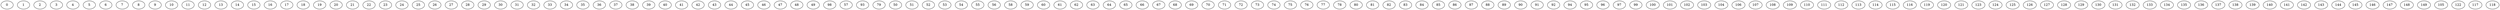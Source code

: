 graph G { 0 1; 0 2; 0 3; 0 4; 0 5; 0 6; 0 7; 0 8; 0 9; 0 10; 0 11; 0 12; 0 13; 0 14; 0 15; 0 16; 0 17; 0 18; 0 19; 0 20; 0 21; 0 22; 0 23; 0 24; 0 25; 0 26; 0 27; 0 28; 0 29; 0 30; 0 31; 0 32; 0 33; 0 34; 0 35; 0 36; 0 37; 0 38; 0 39; 0 40; 0 41; 0 42; 0 43; 0 44; 0 45; 0 46; 0 47; 0 48; 0 49; 1 2; 1 3; 1 4; 1 5; 1 6; 1 7; 1 8; 1 9; 1 10; 1 11; 1 12; 1 13; 1 14; 1 15; 1 16; 1 17; 1 18; 1 19; 1 20; 1 21; 1 22; 1 23; 1 24; 1 25; 1 26; 1 27; 1 28; 1 29; 1 30; 1 31; 1 32; 1 33; 1 34; 1 35; 1 36; 1 37; 1 38; 1 39; 1 40; 1 41; 1 42; 1 43; 1 44; 1 45; 1 46; 1 47; 1 48; 1 49; 1 98; 2 3; 2 4; 2 5; 2 6; 2 7; 2 8; 2 9; 2 10; 2 11; 2 12; 2 13; 2 14; 2 15; 2 16; 2 17; 2 18; 2 19; 2 20; 2 21; 2 22; 2 23; 2 24; 2 25; 2 26; 2 27; 2 28; 2 29; 2 30; 2 31; 2 32; 2 33; 2 34; 2 35; 2 36; 2 37; 2 38; 2 39; 2 40; 2 41; 2 42; 2 43; 2 44; 2 45; 2 46; 2 47; 2 48; 2 49; 3 4; 3 5; 3 6; 3 7; 3 8; 3 9; 3 10; 3 11; 3 12; 3 13; 3 14; 3 15; 3 16; 3 17; 3 18; 3 19; 3 20; 3 21; 3 22; 3 23; 3 24; 3 25; 3 26; 3 27; 3 28; 3 29; 3 30; 3 31; 3 32; 3 33; 3 34; 3 35; 3 36; 3 37; 3 38; 3 39; 3 40; 3 41; 3 42; 3 43; 3 44; 3 45; 3 46; 3 47; 3 48; 3 49; 3 98; 4 5; 4 6; 4 7; 4 8; 4 9; 4 10; 4 11; 4 12; 4 13; 4 14; 4 15; 4 16; 4 17; 4 18; 4 19; 4 20; 4 21; 4 22; 4 23; 4 24; 4 25; 4 26; 4 27; 4 28; 4 29; 4 30; 4 31; 4 32; 4 33; 4 34; 4 35; 4 36; 4 37; 4 38; 4 39; 4 40; 4 41; 4 42; 4 43; 4 44; 4 45; 4 46; 4 47; 4 48; 4 49; 5 6; 5 7; 5 8; 5 9; 5 10; 5 11; 5 12; 5 13; 5 14; 5 15; 5 16; 5 17; 5 18; 5 19; 5 20; 5 21; 5 22; 5 23; 5 24; 5 25; 5 26; 5 27; 5 28; 5 29; 5 30; 5 31; 5 32; 5 33; 5 34; 5 35; 5 36; 5 37; 5 38; 5 39; 5 40; 5 41; 5 42; 5 43; 5 44; 5 45; 5 46; 5 47; 5 48; 5 49; 6 7; 6 8; 6 9; 6 10; 6 11; 6 12; 6 13; 6 14; 6 15; 6 16; 6 17; 6 18; 6 19; 6 20; 6 21; 6 22; 6 23; 6 24; 6 25; 6 26; 6 27; 6 28; 6 29; 6 30; 6 31; 6 32; 6 33; 6 34; 6 35; 6 36; 6 37; 6 38; 6 39; 6 40; 6 41; 6 42; 6 43; 6 44; 6 45; 6 46; 6 47; 6 48; 6 49; 7 8; 7 9; 7 10; 7 11; 7 12; 7 13; 7 14; 7 15; 7 16; 7 17; 7 18; 7 19; 7 20; 7 21; 7 22; 7 23; 7 24; 7 25; 7 26; 7 27; 7 28; 7 29; 7 30; 7 31; 7 32; 7 33; 7 34; 7 35; 7 36; 7 37; 7 38; 7 39; 7 40; 7 41; 7 42; 7 43; 7 44; 7 45; 7 46; 7 47; 7 48; 7 49; 7 98; 8 9; 8 10; 8 11; 8 12; 8 13; 8 14; 8 15; 8 16; 8 17; 8 18; 8 19; 8 20; 8 21; 8 22; 8 23; 8 24; 8 25; 8 26; 8 27; 8 28; 8 29; 8 30; 8 31; 8 32; 8 33; 8 34; 8 35; 8 36; 8 37; 8 38; 8 39; 8 40; 8 41; 8 42; 8 43; 8 44; 8 45; 8 46; 8 47; 8 48; 8 49; 8 98; 9 10; 9 11; 9 12; 9 13; 9 14; 9 15; 9 16; 9 17; 9 18; 9 19; 9 20; 9 21; 9 22; 9 23; 9 24; 9 25; 9 26; 9 27; 9 28; 9 29; 9 30; 9 31; 9 32; 9 33; 9 34; 9 35; 9 36; 9 37; 9 38; 9 39; 9 40; 9 41; 9 42; 9 43; 9 44; 9 45; 9 46; 9 47; 9 48; 9 49; 9 98; 10 11; 10 12; 10 13; 10 14; 10 15; 10 16; 10 17; 10 18; 10 19; 10 20; 10 21; 10 22; 10 23; 10 24; 10 25; 10 26; 10 27; 10 28; 10 29; 10 30; 10 31; 10 32; 10 33; 10 34; 10 35; 10 36; 10 37; 10 38; 10 39; 10 40; 10 41; 10 42; 10 43; 10 44; 10 45; 10 46; 10 47; 10 48; 10 49; 11 12; 11 13; 11 14; 11 15; 11 16; 11 17; 11 18; 11 19; 11 20; 11 21; 11 22; 11 23; 11 24; 11 25; 11 26; 11 27; 11 28; 11 29; 11 30; 11 31; 11 32; 11 33; 11 34; 11 35; 11 36; 11 37; 11 38; 11 39; 11 40; 11 41; 11 42; 11 43; 11 44; 11 45; 11 46; 11 47; 11 48; 11 49; 11 98; 12 13; 12 14; 12 15; 12 16; 12 17; 12 18; 12 19; 12 20; 12 21; 12 22; 12 23; 12 24; 12 25; 12 26; 12 27; 12 28; 12 29; 12 30; 12 31; 12 32; 12 33; 12 34; 12 35; 12 36; 12 37; 12 38; 12 39; 12 40; 12 41; 12 42; 12 43; 12 44; 12 45; 12 46; 12 47; 12 48; 12 49; 12 98; 13 14; 13 15; 13 16; 13 17; 13 18; 13 19; 13 20; 13 21; 13 22; 13 23; 13 24; 13 25; 13 26; 13 27; 13 28; 13 29; 13 30; 13 31; 13 32; 13 33; 13 34; 13 35; 13 36; 13 37; 13 38; 13 39; 13 40; 13 41; 13 42; 13 43; 13 44; 13 45; 13 46; 13 47; 13 48; 13 49; 14 15; 14 16; 14 17; 14 18; 14 19; 14 20; 14 21; 14 22; 14 23; 14 24; 14 25; 14 26; 14 27; 14 28; 14 29; 14 30; 14 31; 14 32; 14 33; 14 34; 14 35; 14 36; 14 37; 14 38; 14 39; 14 40; 14 41; 14 42; 14 43; 14 44; 14 45; 14 46; 14 47; 14 48; 14 49; 15 16; 15 17; 15 18; 15 19; 15 20; 15 21; 15 22; 15 23; 15 24; 15 25; 15 26; 15 27; 15 28; 15 29; 15 30; 15 31; 15 32; 15 33; 15 34; 15 35; 15 36; 15 37; 15 38; 15 39; 15 40; 15 42; 15 43; 15 44; 15 45; 15 46; 15 47; 15 48; 15 49; 16 17; 16 18; 16 19; 16 20; 16 21; 16 22; 16 23; 16 24; 16 25; 16 26; 16 27; 16 28; 16 29; 16 30; 16 31; 16 32; 16 33; 16 34; 16 35; 16 36; 16 37; 16 38; 16 39; 16 40; 16 41; 16 42; 16 43; 16 44; 16 45; 16 46; 16 47; 16 48; 16 49; 17 18; 17 19; 17 20; 17 21; 17 22; 17 23; 17 24; 17 25; 17 26; 17 27; 17 28; 17 29; 17 30; 17 31; 17 32; 17 33; 17 34; 17 35; 17 36; 17 37; 17 38; 17 39; 17 40; 17 41; 17 42; 17 43; 17 44; 17 45; 17 46; 17 47; 17 48; 17 49; 18 19; 18 20; 18 21; 18 22; 18 23; 18 24; 18 25; 18 26; 18 27; 18 28; 18 29; 18 30; 18 31; 18 32; 18 33; 18 34; 18 35; 18 36; 18 37; 18 38; 18 39; 18 40; 18 41; 18 42; 18 43; 18 44; 18 45; 18 46; 18 47; 18 48; 18 49; 19 20; 19 21; 19 22; 19 23; 19 24; 19 25; 19 26; 19 27; 19 28; 19 29; 19 30; 19 31; 19 32; 19 33; 19 34; 19 35; 19 36; 19 37; 19 38; 19 39; 19 40; 19 41; 19 42; 19 43; 19 44; 19 45; 19 46; 19 47; 19 48; 19 49; 20 21; 20 22; 20 23; 20 24; 20 25; 20 26; 20 27; 20 28; 20 29; 20 30; 20 31; 20 32; 20 33; 20 34; 20 35; 20 36; 20 37; 20 38; 20 39; 20 40; 20 41; 20 42; 20 43; 20 44; 20 45; 20 46; 20 47; 20 48; 20 49; 20 98; 21 22; 21 23; 21 24; 21 25; 21 26; 21 27; 21 28; 21 29; 21 30; 21 31; 21 32; 21 33; 21 34; 21 35; 21 36; 21 37; 21 38; 21 39; 21 40; 21 41; 21 42; 21 43; 21 44; 21 45; 21 46; 21 47; 21 48; 21 49; 22 23; 22 24; 22 25; 22 26; 22 27; 22 28; 22 29; 22 30; 22 31; 22 32; 22 33; 22 34; 22 35; 22 36; 22 37; 22 38; 22 39; 22 40; 22 41; 22 42; 22 43; 22 44; 22 45; 22 46; 22 47; 22 48; 22 49; 23 24; 23 25; 23 26; 23 27; 23 28; 23 29; 23 30; 23 31; 23 32; 23 33; 23 34; 23 35; 23 36; 23 37; 23 38; 23 39; 23 40; 23 41; 23 42; 23 43; 23 44; 23 45; 23 46; 23 47; 23 48; 23 49; 23 57; 23 93; 23 98; 24 25; 24 26; 24 27; 24 28; 24 29; 24 30; 24 31; 24 32; 24 33; 24 34; 24 35; 24 36; 24 37; 24 38; 24 39; 24 40; 24 41; 24 42; 24 43; 24 44; 24 45; 24 46; 24 47; 24 48; 24 49; 24 57; 24 79; 24 93; 24 98; 25 26; 25 27; 25 28; 25 29; 25 30; 25 31; 25 32; 25 33; 25 34; 25 35; 25 36; 25 37; 25 38; 25 39; 25 40; 25 41; 25 42; 25 43; 25 44; 25 45; 25 46; 25 47; 25 48; 25 49; 25 57; 25 98; 26 27; 26 28; 26 29; 26 30; 26 31; 26 32; 26 33; 26 34; 26 35; 26 36; 26 37; 26 38; 26 39; 26 40; 26 41; 26 42; 26 43; 26 44; 26 45; 26 46; 26 47; 26 48; 26 49; 26 98; 27 28; 27 29; 27 30; 27 31; 27 32; 27 33; 27 34; 27 35; 27 36; 27 37; 27 38; 27 39; 27 40; 27 41; 27 42; 27 43; 27 44; 27 45; 27 46; 27 47; 27 48; 27 49; 28 29; 28 30; 28 31; 28 32; 28 33; 28 34; 28 35; 28 36; 28 37; 28 38; 28 39; 28 40; 28 41; 28 42; 28 43; 28 44; 28 45; 28 46; 28 47; 28 48; 28 49; 29 30; 29 31; 29 32; 29 33; 29 34; 29 35; 29 36; 29 37; 29 38; 29 39; 29 40; 29 41; 29 42; 29 43; 29 44; 29 45; 29 46; 29 47; 29 48; 29 49; 29 98; 30 31; 30 32; 30 33; 30 34; 30 35; 30 36; 30 37; 30 38; 30 39; 30 40; 30 41; 30 42; 30 43; 30 44; 30 45; 30 46; 30 47; 30 48; 30 49; 30 98; 31 32; 31 33; 31 34; 31 35; 31 36; 31 37; 31 38; 31 39; 31 40; 31 41; 31 42; 31 43; 31 44; 31 45; 31 46; 31 47; 31 48; 31 49; 31 98; 32 33; 32 34; 32 35; 32 36; 32 37; 32 38; 32 39; 32 40; 32 41; 32 42; 32 43; 32 44; 32 45; 32 46; 32 47; 32 48; 32 49; 33 34; 33 35; 33 36; 33 37; 33 38; 33 39; 33 40; 33 41; 33 42; 33 43; 33 44; 33 45; 33 46; 33 47; 33 48; 33 49; 34 35; 34 36; 34 37; 34 38; 34 39; 34 40; 34 41; 34 42; 34 43; 34 44; 34 45; 34 46; 34 47; 34 48; 34 49; 34 98; 35 36; 35 37; 35 38; 35 39; 35 40; 35 41; 35 42; 35 43; 35 44; 35 45; 35 46; 35 47; 35 48; 35 49; 36 37; 36 38; 36 39; 36 40; 36 41; 36 42; 36 43; 36 44; 36 45; 36 46; 36 47; 36 48; 36 49; 37 38; 37 39; 37 40; 37 41; 37 42; 37 43; 37 44; 37 45; 37 46; 37 47; 37 48; 37 49; 38 39; 38 40; 38 41; 38 42; 38 43; 38 44; 38 45; 38 46; 38 47; 38 48; 38 49; 39 40; 39 41; 39 42; 39 43; 39 44; 39 45; 39 46; 39 47; 39 48; 39 49; 39 98; 40 41; 40 42; 40 43; 40 44; 40 45; 40 46; 40 47; 40 48; 40 49; 41 42; 41 43; 41 44; 41 45; 41 46; 41 47; 41 48; 41 49; 41 98; 42 43; 42 44; 42 45; 42 46; 42 47; 42 48; 42 49; 43 44; 43 45; 43 46; 43 47; 43 48; 43 49; 43 98; 44 45; 44 46; 44 47; 44 48; 44 49; 44 98; 45 46; 45 47; 45 48; 45 49; 45 98; 46 47; 46 48; 46 49; 47 48; 47 49; 47 98; 48 49; 50 51; 50 52; 50 53; 50 54; 50 55; 50 56; 50 57; 50 58; 50 59; 50 60; 50 61; 50 62; 50 63; 50 64; 50 65; 50 66; 50 67; 50 68; 50 69; 50 70; 50 71; 50 72; 50 73; 50 74; 50 75; 50 76; 50 77; 50 78; 50 79; 50 80; 50 81; 50 82; 50 83; 50 84; 50 85; 50 86; 50 87; 50 88; 50 89; 50 90; 50 91; 50 92; 50 93; 50 94; 50 95; 50 96; 50 97; 50 98; 50 99; 50 100; 50 101; 50 102; 50 103; 50 104; 50 106; 50 107; 50 108; 50 109; 50 110; 50 111; 50 112; 50 113; 50 114; 50 115; 50 116; 50 119; 50 120; 50 121; 50 123; 50 124; 50 125; 50 126; 50 127; 50 128; 50 129; 50 130; 50 131; 50 132; 50 133; 50 134; 50 135; 50 136; 50 137; 50 138; 50 139; 50 140; 50 141; 50 142; 50 143; 50 144; 50 145; 50 146; 50 147; 50 148; 50 149; 51 52; 51 53; 51 54; 51 55; 51 56; 51 57; 51 58; 51 59; 51 60; 51 61; 51 62; 51 63; 51 64; 51 65; 51 66; 51 67; 51 68; 51 69; 51 70; 51 71; 51 72; 51 73; 51 74; 51 75; 51 76; 51 77; 51 78; 51 79; 51 80; 51 81; 51 82; 51 83; 51 84; 51 85; 51 86; 51 87; 51 88; 51 89; 51 90; 51 91; 51 92; 51 93; 51 94; 51 95; 51 96; 51 97; 51 98; 51 99; 51 100; 51 101; 51 102; 51 103; 51 104; 51 106; 51 107; 51 108; 51 109; 51 110; 51 111; 51 112; 51 113; 51 114; 51 115; 51 116; 51 119; 51 120; 51 121; 51 123; 51 124; 51 125; 51 126; 51 127; 51 128; 51 129; 51 130; 51 132; 51 133; 51 134; 51 135; 51 136; 51 137; 51 138; 51 139; 51 140; 51 141; 51 142; 51 143; 51 144; 51 145; 51 146; 51 147; 51 148; 51 149; 52 53; 52 54; 52 55; 52 56; 52 57; 52 58; 52 59; 52 60; 52 61; 52 62; 52 63; 52 64; 52 65; 52 66; 52 67; 52 68; 52 69; 52 70; 52 71; 52 72; 52 73; 52 74; 52 75; 52 76; 52 77; 52 78; 52 79; 52 80; 52 81; 52 82; 52 83; 52 84; 52 85; 52 86; 52 87; 52 88; 52 89; 52 90; 52 91; 52 92; 52 93; 52 94; 52 95; 52 96; 52 97; 52 99; 52 100; 52 101; 52 102; 52 103; 52 104; 52 105; 52 106; 52 107; 52 108; 52 109; 52 110; 52 111; 52 112; 52 113; 52 114; 52 115; 52 116; 52 119; 52 120; 52 121; 52 122; 52 123; 52 124; 52 125; 52 126; 52 127; 52 128; 52 129; 52 130; 52 131; 52 132; 52 133; 52 134; 52 135; 52 136; 52 137; 52 138; 52 139; 52 140; 52 141; 52 142; 52 143; 52 144; 52 145; 52 146; 52 147; 52 148; 52 149; 53 54; 53 55; 53 56; 53 57; 53 58; 53 59; 53 60; 53 61; 53 62; 53 63; 53 64; 53 65; 53 66; 53 67; 53 68; 53 69; 53 70; 53 71; 53 72; 53 73; 53 74; 53 75; 53 76; 53 77; 53 78; 53 79; 53 80; 53 81; 53 82; 53 83; 53 84; 53 85; 53 86; 53 87; 53 88; 53 89; 53 90; 53 91; 53 92; 53 93; 53 94; 53 95; 53 96; 53 97; 53 98; 53 99; 53 101; 53 103; 53 106; 53 108; 53 110; 53 111; 53 112; 53 113; 53 114; 53 115; 53 116; 53 119; 53 121; 53 123; 53 126; 53 127; 53 128; 53 129; 53 132; 53 133; 53 134; 53 137; 53 138; 53 139; 53 141; 53 142; 53 145; 53 146; 53 147; 53 149; 54 55; 54 56; 54 57; 54 58; 54 59; 54 60; 54 61; 54 62; 54 63; 54 64; 54 65; 54 66; 54 67; 54 68; 54 69; 54 70; 54 71; 54 72; 54 73; 54 74; 54 75; 54 76; 54 77; 54 78; 54 79; 54 80; 54 81; 54 82; 54 83; 54 84; 54 85; 54 86; 54 87; 54 88; 54 89; 54 90; 54 91; 54 92; 54 93; 54 94; 54 95; 54 96; 54 97; 54 98; 54 99; 54 100; 54 101; 54 102; 54 103; 54 104; 54 106; 54 107; 54 108; 54 109; 54 110; 54 111; 54 112; 54 113; 54 114; 54 115; 54 116; 54 119; 54 120; 54 121; 54 123; 54 124; 54 125; 54 126; 54 127; 54 128; 54 129; 54 130; 54 132; 54 133; 54 134; 54 135; 54 136; 54 137; 54 138; 54 139; 54 140; 54 141; 54 142; 54 143; 54 144; 54 145; 54 146; 54 147; 54 148; 54 149; 55 56; 55 57; 55 58; 55 59; 55 60; 55 61; 55 62; 55 63; 55 64; 55 65; 55 66; 55 67; 55 68; 55 69; 55 70; 55 71; 55 72; 55 73; 55 74; 55 75; 55 76; 55 77; 55 78; 55 79; 55 80; 55 81; 55 82; 55 83; 55 84; 55 85; 55 86; 55 87; 55 88; 55 89; 55 90; 55 91; 55 92; 55 93; 55 94; 55 95; 55 96; 55 97; 55 98; 55 99; 55 101; 55 102; 55 103; 55 104; 55 106; 55 107; 55 108; 55 110; 55 111; 55 112; 55 113; 55 114; 55 115; 55 116; 55 119; 55 120; 55 121; 55 123; 55 124; 55 125; 55 126; 55 127; 55 128; 55 129; 55 130; 55 132; 55 133; 55 134; 55 135; 55 136; 55 137; 55 138; 55 139; 55 140; 55 141; 55 142; 55 143; 55 144; 55 145; 55 146; 55 147; 55 148; 55 149; 56 57; 56 58; 56 59; 56 60; 56 61; 56 62; 56 63; 56 64; 56 65; 56 66; 56 67; 56 68; 56 69; 56 70; 56 71; 56 72; 56 73; 56 74; 56 75; 56 76; 56 77; 56 78; 56 79; 56 80; 56 81; 56 82; 56 83; 56 84; 56 85; 56 86; 56 87; 56 88; 56 89; 56 90; 56 91; 56 92; 56 93; 56 94; 56 95; 56 96; 56 97; 56 98; 56 99; 56 100; 56 101; 56 102; 56 103; 56 104; 56 106; 56 107; 56 108; 56 109; 56 110; 56 111; 56 112; 56 113; 56 114; 56 115; 56 116; 56 119; 56 120; 56 121; 56 123; 56 124; 56 125; 56 126; 56 127; 56 128; 56 129; 56 130; 56 131; 56 132; 56 133; 56 134; 56 135; 56 136; 56 137; 56 138; 56 139; 56 140; 56 141; 56 142; 56 143; 56 144; 56 145; 56 146; 56 147; 56 148; 56 149; 57 58; 57 59; 57 60; 57 61; 57 62; 57 63; 57 64; 57 65; 57 66; 57 67; 57 68; 57 69; 57 70; 57 71; 57 72; 57 73; 57 74; 57 75; 57 76; 57 77; 57 78; 57 79; 57 80; 57 81; 57 82; 57 83; 57 84; 57 85; 57 86; 57 87; 57 88; 57 89; 57 90; 57 91; 57 92; 57 93; 57 94; 57 95; 57 96; 57 97; 57 98; 57 99; 57 106; 57 119; 57 121; 57 123; 57 126; 57 127; 57 133; 57 138; 57 146; 58 59; 58 60; 58 61; 58 62; 58 63; 58 64; 58 65; 58 66; 58 67; 58 68; 58 69; 58 70; 58 71; 58 72; 58 73; 58 74; 58 75; 58 76; 58 77; 58 78; 58 79; 58 80; 58 81; 58 82; 58 83; 58 84; 58 85; 58 86; 58 87; 58 88; 58 89; 58 90; 58 91; 58 92; 58 93; 58 94; 58 95; 58 96; 58 97; 58 98; 58 99; 58 100; 58 101; 58 102; 58 103; 58 104; 58 106; 58 107; 58 108; 58 110; 58 111; 58 112; 58 113; 58 114; 58 115; 58 116; 58 119; 58 120; 58 121; 58 123; 58 124; 58 125; 58 126; 58 127; 58 128; 58 129; 58 130; 58 132; 58 133; 58 134; 58 135; 58 136; 58 137; 58 138; 58 139; 58 140; 58 141; 58 142; 58 143; 58 144; 58 145; 58 146; 58 147; 58 148; 58 149; 59 60; 59 61; 59 62; 59 63; 59 64; 59 65; 59 66; 59 67; 59 68; 59 69; 59 70; 59 71; 59 72; 59 73; 59 74; 59 75; 59 76; 59 77; 59 78; 59 79; 59 80; 59 81; 59 82; 59 83; 59 84; 59 85; 59 86; 59 87; 59 88; 59 89; 59 90; 59 91; 59 92; 59 93; 59 94; 59 95; 59 96; 59 97; 59 98; 59 99; 59 101; 59 103; 59 106; 59 108; 59 110; 59 111; 59 112; 59 113; 59 114; 59 115; 59 116; 59 119; 59 121; 59 123; 59 126; 59 127; 59 128; 59 129; 59 132; 59 133; 59 134; 59 137; 59 138; 59 139; 59 141; 59 142; 59 145; 59 146; 59 147; 59 148; 59 149; 60 61; 60 62; 60 63; 60 64; 60 65; 60 66; 60 67; 60 68; 60 69; 60 70; 60 71; 60 72; 60 73; 60 74; 60 75; 60 76; 60 77; 60 78; 60 79; 60 80; 60 81; 60 82; 60 83; 60 84; 60 85; 60 86; 60 87; 60 88; 60 89; 60 90; 60 91; 60 92; 60 93; 60 94; 60 95; 60 96; 60 97; 60 98; 60 99; 60 101; 60 106; 60 113; 60 119; 60 121; 60 123; 60 126; 60 127; 60 133; 60 138; 60 142; 60 146; 61 62; 61 63; 61 64; 61 65; 61 66; 61 67; 61 68; 61 69; 61 70; 61 71; 61 72; 61 73; 61 74; 61 75; 61 76; 61 77; 61 78; 61 79; 61 80; 61 81; 61 82; 61 83; 61 84; 61 85; 61 86; 61 87; 61 88; 61 89; 61 90; 61 91; 61 92; 61 93; 61 94; 61 95; 61 96; 61 97; 61 98; 61 99; 61 101; 61 102; 61 103; 61 104; 61 106; 61 108; 61 110; 61 111; 61 112; 61 113; 61 114; 61 115; 61 116; 61 119; 61 120; 61 121; 61 123; 61 124; 61 125; 61 126; 61 127; 61 128; 61 129; 61 130; 61 132; 61 133; 61 134; 61 136; 61 137; 61 138; 61 139; 61 140; 61 141; 61 142; 61 143; 61 144; 61 145; 61 146; 61 147; 61 148; 61 149; 62 63; 62 64; 62 65; 62 66; 62 67; 62 68; 62 69; 62 70; 62 71; 62 72; 62 73; 62 74; 62 75; 62 76; 62 77; 62 78; 62 79; 62 80; 62 81; 62 82; 62 83; 62 84; 62 85; 62 86; 62 87; 62 88; 62 89; 62 90; 62 91; 62 92; 62 93; 62 94; 62 95; 62 96; 62 97; 62 98; 62 99; 62 101; 62 103; 62 106; 62 110; 62 111; 62 113; 62 114; 62 116; 62 119; 62 121; 62 123; 62 126; 62 127; 62 133; 62 134; 62 137; 62 138; 62 141; 62 142; 62 145; 62 146; 62 147; 62 149; 63 64; 63 65; 63 66; 63 67; 63 68; 63 69; 63 70; 63 71; 63 72; 63 73; 63 74; 63 75; 63 76; 63 77; 63 78; 63 79; 63 80; 63 81; 63 82; 63 83; 63 84; 63 85; 63 86; 63 87; 63 88; 63 89; 63 90; 63 91; 63 92; 63 93; 63 94; 63 95; 63 96; 63 97; 63 98; 63 99; 63 100; 63 101; 63 102; 63 103; 63 104; 63 106; 63 107; 63 108; 63 109; 63 110; 63 111; 63 112; 63 113; 63 114; 63 115; 63 116; 63 119; 63 120; 63 121; 63 123; 63 124; 63 125; 63 126; 63 127; 63 128; 63 129; 63 130; 63 132; 63 133; 63 134; 63 135; 63 136; 63 137; 63 138; 63 139; 63 140; 63 141; 63 142; 63 143; 63 144; 63 145; 63 146; 63 147; 63 148; 63 149; 64 65; 64 66; 64 67; 64 68; 64 69; 64 70; 64 71; 64 72; 64 73; 64 74; 64 75; 64 76; 64 77; 64 78; 64 79; 64 80; 64 81; 64 82; 64 83; 64 84; 64 85; 64 86; 64 87; 64 88; 64 89; 64 90; 64 91; 64 92; 64 93; 64 94; 64 95; 64 96; 64 97; 64 98; 64 99; 64 101; 64 106; 64 110; 64 111; 64 113; 64 114; 64 116; 64 119; 64 121; 64 123; 64 126; 64 127; 64 133; 64 138; 64 141; 64 142; 64 145; 64 146; 64 147; 64 149; 65 66; 65 67; 65 68; 65 69; 65 70; 65 71; 65 72; 65 73; 65 74; 65 75; 65 76; 65 77; 65 78; 65 79; 65 80; 65 81; 65 82; 65 83; 65 84; 65 85; 65 86; 65 87; 65 88; 65 89; 65 90; 65 91; 65 92; 65 93; 65 94; 65 95; 65 96; 65 97; 65 98; 65 99; 65 100; 65 101; 65 102; 65 103; 65 104; 65 106; 65 107; 65 108; 65 110; 65 111; 65 112; 65 113; 65 114; 65 115; 65 116; 65 119; 65 120; 65 121; 65 123; 65 124; 65 125; 65 126; 65 127; 65 128; 65 129; 65 130; 65 132; 65 133; 65 134; 65 135; 65 136; 65 137; 65 138; 65 139; 65 140; 65 141; 65 142; 65 143; 65 144; 65 145; 65 146; 65 147; 65 148; 65 149; 66 67; 66 68; 66 69; 66 70; 66 71; 66 72; 66 73; 66 74; 66 75; 66 76; 66 77; 66 78; 66 79; 66 80; 66 81; 66 82; 66 83; 66 84; 66 85; 66 86; 66 87; 66 88; 66 89; 66 90; 66 91; 66 92; 66 93; 66 94; 66 95; 66 96; 66 97; 66 98; 66 99; 66 100; 66 101; 66 102; 66 103; 66 104; 66 106; 66 107; 66 108; 66 110; 66 111; 66 112; 66 113; 66 114; 66 115; 66 116; 66 119; 66 120; 66 121; 66 123; 66 124; 66 125; 66 126; 66 127; 66 128; 66 129; 66 130; 66 132; 66 133; 66 134; 66 135; 66 136; 66 137; 66 138; 66 139; 66 140; 66 141; 66 142; 66 143; 66 144; 66 145; 66 146; 66 147; 66 148; 66 149; 67 68; 67 69; 67 70; 67 71; 67 72; 67 73; 67 74; 67 75; 67 76; 67 77; 67 78; 67 79; 67 80; 67 81; 67 82; 67 83; 67 84; 67 85; 67 86; 67 87; 67 88; 67 89; 67 90; 67 91; 67 92; 67 93; 67 94; 67 95; 67 96; 67 97; 67 98; 67 99; 67 101; 67 103; 67 106; 67 108; 67 110; 67 111; 67 112; 67 113; 67 114; 67 115; 67 116; 67 119; 67 121; 67 123; 67 126; 67 127; 67 128; 67 129; 67 132; 67 133; 67 134; 67 137; 67 138; 67 139; 67 141; 67 142; 67 145; 67 146; 67 147; 67 148; 67 149; 68 69; 68 70; 68 71; 68 72; 68 73; 68 74; 68 75; 68 76; 68 77; 68 78; 68 79; 68 80; 68 81; 68 82; 68 83; 68 84; 68 85; 68 86; 68 87; 68 88; 68 89; 68 90; 68 91; 68 92; 68 93; 68 94; 68 95; 68 96; 68 97; 68 98; 68 99; 68 101; 68 102; 68 103; 68 104; 68 106; 68 107; 68 108; 68 110; 68 111; 68 112; 68 113; 68 114; 68 115; 68 116; 68 119; 68 120; 68 121; 68 123; 68 124; 68 125; 68 126; 68 127; 68 128; 68 129; 68 130; 68 132; 68 133; 68 134; 68 135; 68 136; 68 137; 68 138; 68 139; 68 140; 68 141; 68 142; 68 143; 68 144; 68 145; 68 146; 68 147; 68 148; 68 149; 69 70; 69 71; 69 72; 69 73; 69 74; 69 75; 69 76; 69 77; 69 78; 69 79; 69 80; 69 81; 69 82; 69 83; 69 84; 69 85; 69 86; 69 87; 69 88; 69 89; 69 90; 69 91; 69 92; 69 93; 69 94; 69 95; 69 96; 69 97; 69 98; 69 99; 69 101; 69 103; 69 106; 69 110; 69 111; 69 112; 69 113; 69 114; 69 115; 69 116; 69 119; 69 121; 69 123; 69 126; 69 127; 69 133; 69 134; 69 137; 69 138; 69 139; 69 141; 69 142; 69 145; 69 146; 69 147; 69 149; 70 71; 70 72; 70 73; 70 74; 70 75; 70 76; 70 77; 70 78; 70 79; 70 80; 70 81; 70 82; 70 83; 70 84; 70 85; 70 86; 70 87; 70 88; 70 89; 70 90; 70 91; 70 92; 70 93; 70 94; 70 95; 70 96; 70 97; 70 99; 70 100; 70 101; 70 102; 70 103; 70 104; 70 105; 70 106; 70 107; 70 108; 70 109; 70 110; 70 111; 70 112; 70 113; 70 114; 70 115; 70 116; 70 119; 70 120; 70 121; 70 122; 70 123; 70 124; 70 125; 70 126; 70 127; 70 128; 70 129; 70 130; 70 131; 70 132; 70 133; 70 134; 70 135; 70 136; 70 137; 70 138; 70 139; 70 140; 70 141; 70 142; 70 143; 70 144; 70 145; 70 146; 70 147; 70 148; 70 149; 71 72; 71 73; 71 74; 71 75; 71 76; 71 77; 71 78; 71 79; 71 80; 71 81; 71 82; 71 83; 71 84; 71 85; 71 86; 71 87; 71 88; 71 89; 71 90; 71 91; 71 92; 71 93; 71 94; 71 95; 71 96; 71 97; 71 98; 71 99; 71 101; 71 103; 71 106; 71 108; 71 110; 71 111; 71 112; 71 113; 71 114; 71 115; 71 116; 71 119; 71 121; 71 123; 71 124; 71 126; 71 127; 71 128; 71 129; 71 132; 71 133; 71 134; 71 137; 71 138; 71 139; 71 140; 71 141; 71 142; 71 145; 71 146; 71 147; 71 148; 71 149; 72 73; 72 74; 72 75; 72 76; 72 77; 72 78; 72 79; 72 80; 72 81; 72 82; 72 83; 72 84; 72 85; 72 86; 72 87; 72 88; 72 89; 72 90; 72 91; 72 92; 72 93; 72 94; 72 95; 72 96; 72 97; 72 98; 72 99; 72 100; 72 101; 72 102; 72 103; 72 104; 72 105; 72 106; 72 107; 72 108; 72 109; 72 110; 72 111; 72 112; 72 113; 72 114; 72 115; 72 116; 72 119; 72 120; 72 121; 72 122; 72 123; 72 124; 72 125; 72 126; 72 127; 72 128; 72 129; 72 130; 72 132; 72 133; 72 134; 72 135; 72 136; 72 137; 72 138; 72 139; 72 140; 72 141; 72 142; 72 143; 72 144; 72 145; 72 146; 72 147; 72 148; 72 149; 73 74; 73 75; 73 76; 73 77; 73 78; 73 79; 73 80; 73 81; 73 82; 73 83; 73 84; 73 85; 73 86; 73 87; 73 88; 73 89; 73 90; 73 91; 73 92; 73 93; 73 94; 73 95; 73 96; 73 97; 73 98; 73 99; 73 100; 73 101; 73 102; 73 103; 73 104; 73 106; 73 107; 73 108; 73 110; 73 111; 73 112; 73 113; 73 114; 73 115; 73 116; 73 119; 73 120; 73 121; 73 123; 73 124; 73 125; 73 126; 73 127; 73 128; 73 129; 73 130; 73 132; 73 133; 73 134; 73 135; 73 136; 73 137; 73 138; 73 139; 73 140; 73 141; 73 142; 73 143; 73 144; 73 145; 73 146; 73 147; 73 148; 73 149; 74 75; 74 76; 74 77; 74 78; 74 79; 74 80; 74 81; 74 82; 74 83; 74 84; 74 85; 74 86; 74 87; 74 88; 74 89; 74 90; 74 91; 74 92; 74 93; 74 94; 74 95; 74 96; 74 97; 74 98; 74 99; 74 101; 74 102; 74 103; 74 104; 74 106; 74 108; 74 110; 74 111; 74 112; 74 113; 74 114; 74 115; 74 116; 74 119; 74 120; 74 121; 74 123; 74 124; 74 125; 74 126; 74 127; 74 128; 74 129; 74 130; 74 132; 74 133; 74 134; 74 136; 74 137; 74 138; 74 139; 74 140; 74 141; 74 142; 74 143; 74 144; 74 145; 74 146; 74 147; 74 148; 74 149; 75 76; 75 77; 75 78; 75 79; 75 80; 75 81; 75 82; 75 83; 75 84; 75 85; 75 86; 75 87; 75 88; 75 89; 75 90; 75 91; 75 92; 75 93; 75 94; 75 95; 75 96; 75 97; 75 98; 75 99; 75 100; 75 101; 75 102; 75 103; 75 104; 75 106; 75 107; 75 108; 75 110; 75 111; 75 112; 75 113; 75 114; 75 115; 75 116; 75 119; 75 120; 75 121; 75 123; 75 124; 75 125; 75 126; 75 127; 75 128; 75 129; 75 130; 75 132; 75 133; 75 134; 75 135; 75 136; 75 137; 75 138; 75 139; 75 140; 75 141; 75 142; 75 143; 75 144; 75 145; 75 146; 75 147; 75 148; 75 149; 76 77; 76 78; 76 79; 76 80; 76 81; 76 82; 76 83; 76 84; 76 85; 76 86; 76 87; 76 88; 76 89; 76 90; 76 91; 76 92; 76 93; 76 94; 76 95; 76 96; 76 97; 76 98; 76 99; 76 100; 76 101; 76 102; 76 103; 76 104; 76 105; 76 106; 76 107; 76 108; 76 109; 76 110; 76 111; 76 112; 76 113; 76 114; 76 115; 76 116; 76 119; 76 120; 76 121; 76 123; 76 124; 76 125; 76 126; 76 127; 76 128; 76 129; 76 130; 76 132; 76 133; 76 134; 76 135; 76 136; 76 137; 76 138; 76 139; 76 140; 76 141; 76 142; 76 143; 76 144; 76 145; 76 146; 76 147; 76 148; 76 149; 77 78; 77 79; 77 80; 77 81; 77 82; 77 83; 77 84; 77 85; 77 86; 77 87; 77 88; 77 89; 77 90; 77 91; 77 92; 77 93; 77 94; 77 95; 77 96; 77 97; 77 99; 77 100; 77 101; 77 102; 77 103; 77 104; 77 105; 77 106; 77 107; 77 108; 77 109; 77 110; 77 111; 77 112; 77 113; 77 114; 77 115; 77 116; 77 117; 77 119; 77 120; 77 121; 77 122; 77 123; 77 124; 77 125; 77 126; 77 127; 77 128; 77 129; 77 130; 77 131; 77 132; 77 133; 77 134; 77 135; 77 136; 77 137; 77 138; 77 139; 77 140; 77 141; 77 142; 77 143; 77 144; 77 145; 77 146; 77 147; 77 148; 77 149; 78 79; 78 80; 78 81; 78 82; 78 83; 78 84; 78 85; 78 86; 78 87; 78 88; 78 89; 78 90; 78 91; 78 92; 78 93; 78 94; 78 95; 78 96; 78 97; 78 98; 78 99; 78 100; 78 101; 78 102; 78 103; 78 104; 78 106; 78 107; 78 108; 78 110; 78 111; 78 112; 78 113; 78 114; 78 115; 78 116; 78 119; 78 120; 78 121; 78 123; 78 124; 78 125; 78 126; 78 127; 78 128; 78 129; 78 130; 78 132; 78 133; 78 134; 78 135; 78 136; 78 137; 78 138; 78 139; 78 140; 78 141; 78 142; 78 143; 78 144; 78 145; 78 146; 78 147; 78 148; 78 149; 79 80; 79 81; 79 82; 79 83; 79 84; 79 85; 79 86; 79 87; 79 88; 79 89; 79 90; 79 91; 79 92; 79 93; 79 94; 79 95; 79 96; 79 97; 79 98; 79 99; 79 101; 79 106; 79 113; 79 119; 79 121; 79 123; 79 126; 79 127; 79 133; 79 138; 79 142; 79 146; 79 149; 80 81; 80 82; 80 83; 80 84; 80 85; 80 86; 80 87; 80 88; 80 89; 80 90; 80 91; 80 92; 80 93; 80 94; 80 95; 80 96; 80 97; 80 98; 80 99; 80 101; 80 106; 80 110; 80 111; 80 113; 80 114; 80 116; 80 119; 80 121; 80 123; 80 126; 80 127; 80 133; 80 134; 80 137; 80 138; 80 141; 80 142; 80 145; 80 146; 80 147; 80 149; 81 82; 81 83; 81 84; 81 85; 81 86; 81 87; 81 88; 81 89; 81 90; 81 91; 81 92; 81 93; 81 94; 81 95; 81 96; 81 97; 81 98; 81 99; 81 101; 81 106; 81 110; 81 111; 81 113; 81 119; 81 121; 81 123; 81 126; 81 127; 81 133; 81 134; 81 138; 81 142; 81 146; 81 147; 81 149; 82 83; 82 84; 82 85; 82 86; 82 87; 82 88; 82 89; 82 90; 82 91; 82 92; 82 93; 82 94; 82 95; 82 96; 82 97; 82 98; 82 99; 82 101; 82 103; 82 106; 82 110; 82 111; 82 112; 82 113; 82 114; 82 115; 82 116; 82 119; 82 121; 82 123; 82 126; 82 127; 82 128; 82 129; 82 133; 82 134; 82 137; 82 138; 82 139; 82 141; 82 142; 82 145; 82 146; 82 147; 82 149; 83 84; 83 85; 83 86; 83 87; 83 88; 83 89; 83 90; 83 91; 83 92; 83 93; 83 94; 83 95; 83 96; 83 97; 83 99; 83 100; 83 101; 83 102; 83 103; 83 104; 83 105; 83 106; 83 107; 83 108; 83 109; 83 110; 83 111; 83 112; 83 113; 83 114; 83 115; 83 116; 83 118; 83 119; 83 120; 83 121; 83 122; 83 123; 83 124; 83 125; 83 126; 83 127; 83 128; 83 129; 83 130; 83 131; 83 132; 83 133; 83 134; 83 135; 83 136; 83 137; 83 138; 83 139; 83 140; 83 141; 83 142; 83 143; 83 144; 83 145; 83 146; 83 147; 83 148; 83 149; 84 85; 84 86; 84 87; 84 88; 84 89; 84 90; 84 91; 84 92; 84 93; 84 94; 84 95; 84 96; 84 97; 84 98; 84 99; 84 100; 84 101; 84 102; 84 103; 84 104; 84 106; 84 107; 84 108; 84 110; 84 111; 84 112; 84 113; 84 114; 84 115; 84 116; 84 119; 84 120; 84 121; 84 123; 84 124; 84 125; 84 126; 84 127; 84 128; 84 129; 84 130; 84 132; 84 133; 84 134; 84 135; 84 136; 84 137; 84 138; 84 139; 84 140; 84 141; 84 142; 84 143; 84 144; 84 145; 84 146; 84 147; 84 148; 84 149; 85 86; 85 87; 85 88; 85 89; 85 90; 85 91; 85 92; 85 93; 85 94; 85 95; 85 96; 85 97; 85 98; 85 99; 85 100; 85 101; 85 102; 85 103; 85 104; 85 106; 85 107; 85 108; 85 109; 85 110; 85 111; 85 112; 85 113; 85 114; 85 115; 85 116; 85 119; 85 120; 85 121; 85 123; 85 124; 85 125; 85 126; 85 127; 85 128; 85 129; 85 130; 85 132; 85 133; 85 134; 85 135; 85 136; 85 137; 85 138; 85 139; 85 140; 85 141; 85 142; 85 143; 85 144; 85 145; 85 146; 85 147; 85 148; 85 149; 86 87; 86 88; 86 89; 86 90; 86 91; 86 92; 86 93; 86 94; 86 95; 86 96; 86 97; 86 98; 86 99; 86 100; 86 101; 86 102; 86 103; 86 104; 86 106; 86 107; 86 108; 86 109; 86 110; 86 111; 86 112; 86 113; 86 114; 86 115; 86 116; 86 119; 86 120; 86 121; 86 123; 86 124; 86 125; 86 126; 86 127; 86 128; 86 129; 86 130; 86 131; 86 132; 86 133; 86 134; 86 135; 86 136; 86 137; 86 138; 86 139; 86 140; 86 141; 86 142; 86 143; 86 144; 86 145; 86 146; 86 147; 86 148; 86 149; 87 88; 87 89; 87 90; 87 91; 87 92; 87 93; 87 94; 87 95; 87 96; 87 97; 87 98; 87 99; 87 101; 87 102; 87 103; 87 104; 87 106; 87 108; 87 110; 87 111; 87 112; 87 113; 87 114; 87 115; 87 116; 87 119; 87 120; 87 121; 87 123; 87 124; 87 125; 87 126; 87 127; 87 128; 87 129; 87 130; 87 132; 87 133; 87 134; 87 136; 87 137; 87 138; 87 139; 87 140; 87 141; 87 142; 87 145; 87 146; 87 147; 87 148; 87 149; 88 89; 88 90; 88 91; 88 92; 88 93; 88 94; 88 95; 88 96; 88 97; 88 98; 88 99; 88 101; 88 102; 88 103; 88 104; 88 106; 88 108; 88 110; 88 111; 88 112; 88 113; 88 114; 88 115; 88 116; 88 119; 88 120; 88 121; 88 123; 88 124; 88 126; 88 127; 88 128; 88 129; 88 132; 88 133; 88 134; 88 136; 88 137; 88 138; 88 139; 88 140; 88 141; 88 142; 88 145; 88 146; 88 147; 88 148; 88 149; 89 90; 89 91; 89 92; 89 93; 89 94; 89 95; 89 96; 89 97; 89 98; 89 99; 89 101; 89 103; 89 106; 89 108; 89 110; 89 111; 89 112; 89 113; 89 114; 89 115; 89 116; 89 119; 89 121; 89 123; 89 126; 89 127; 89 128; 89 129; 89 132; 89 133; 89 134; 89 137; 89 138; 89 139; 89 141; 89 142; 89 145; 89 146; 89 147; 89 148; 89 149; 90 91; 90 92; 90 93; 90 94; 90 95; 90 96; 90 97; 90 98; 90 99; 90 101; 90 102; 90 103; 90 104; 90 106; 90 108; 90 110; 90 111; 90 112; 90 113; 90 114; 90 115; 90 116; 90 119; 90 120; 90 121; 90 123; 90 124; 90 125; 90 126; 90 127; 90 128; 90 129; 90 130; 90 132; 90 133; 90 134; 90 136; 90 137; 90 138; 90 139; 90 140; 90 141; 90 142; 90 143; 90 144; 90 145; 90 146; 90 147; 90 148; 90 149; 91 92; 91 93; 91 94; 91 95; 91 96; 91 97; 91 98; 91 99; 91 100; 91 101; 91 102; 91 103; 91 104; 91 106; 91 107; 91 108; 91 109; 91 110; 91 111; 91 112; 91 113; 91 114; 91 115; 91 116; 91 119; 91 120; 91 121; 91 123; 91 124; 91 125; 91 126; 91 127; 91 128; 91 129; 91 130; 91 132; 91 133; 91 134; 91 135; 91 136; 91 137; 91 138; 91 139; 91 140; 91 141; 91 142; 91 143; 91 144; 91 145; 91 146; 91 147; 91 148; 91 149; 92 93; 92 94; 92 95; 92 96; 92 97; 92 98; 92 99; 92 101; 92 103; 92 106; 92 108; 92 110; 92 111; 92 112; 92 113; 92 114; 92 115; 92 116; 92 119; 92 121; 92 123; 92 126; 92 127; 92 128; 92 129; 92 132; 92 133; 92 134; 92 137; 92 138; 92 139; 92 141; 92 142; 92 145; 92 146; 92 147; 92 148; 92 149; 93 94; 93 95; 93 96; 93 97; 93 98; 93 99; 93 106; 93 119; 93 121; 93 123; 93 126; 93 127; 93 133; 93 138; 93 146; 94 95; 94 96; 94 97; 94 98; 94 99; 94 101; 94 102; 94 103; 94 104; 94 106; 94 108; 94 110; 94 111; 94 112; 94 113; 94 114; 94 115; 94 116; 94 119; 94 120; 94 121; 94 123; 94 124; 94 125; 94 126; 94 127; 94 128; 94 129; 94 132; 94 133; 94 134; 94 136; 94 137; 94 138; 94 139; 94 140; 94 141; 94 142; 94 145; 94 146; 94 147; 94 148; 94 149; 95 96; 95 97; 95 98; 95 99; 95 101; 95 102; 95 103; 95 104; 95 106; 95 108; 95 110; 95 111; 95 112; 95 113; 95 114; 95 115; 95 116; 95 119; 95 120; 95 121; 95 123; 95 124; 95 125; 95 126; 95 127; 95 128; 95 129; 95 132; 95 133; 95 134; 95 136; 95 137; 95 138; 95 139; 95 140; 95 141; 95 142; 95 145; 95 146; 95 147; 95 148; 95 149; 96 97; 96 98; 96 99; 96 101; 96 102; 96 103; 96 104; 96 106; 96 108; 96 110; 96 111; 96 112; 96 113; 96 114; 96 115; 96 116; 96 119; 96 120; 96 121; 96 123; 96 124; 96 125; 96 126; 96 127; 96 128; 96 129; 96 132; 96 133; 96 134; 96 136; 96 137; 96 138; 96 139; 96 140; 96 141; 96 142; 96 144; 96 145; 96 146; 96 147; 96 148; 96 149; 97 98; 97 99; 97 101; 97 102; 97 103; 97 104; 97 106; 97 108; 97 110; 97 111; 97 112; 97 113; 97 114; 97 115; 97 116; 97 119; 97 120; 97 121; 97 123; 97 124; 97 125; 97 126; 97 127; 97 128; 97 129; 97 130; 97 132; 97 133; 97 134; 97 136; 97 137; 97 138; 97 139; 97 140; 97 141; 97 142; 97 143; 97 144; 97 145; 97 146; 97 147; 97 148; 97 149; 98 99; 98 106; 98 126; 99 101; 99 103; 99 104; 99 106; 99 108; 99 110; 99 111; 99 112; 99 113; 99 114; 99 115; 99 116; 99 119; 99 120; 99 121; 99 123; 99 124; 99 126; 99 127; 99 128; 99 129; 99 132; 99 133; 99 134; 99 136; 99 137; 99 138; 99 139; 99 140; 99 141; 99 142; 99 145; 99 146; 99 147; 99 148; 99 149; 100 101; 100 102; 100 103; 100 104; 100 105; 100 106; 100 107; 100 108; 100 109; 100 110; 100 111; 100 112; 100 113; 100 114; 100 115; 100 116; 100 117; 100 118; 100 119; 100 120; 100 121; 100 122; 100 123; 100 124; 100 125; 100 126; 100 127; 100 128; 100 129; 100 130; 100 131; 100 132; 100 133; 100 134; 100 135; 100 136; 100 137; 100 138; 100 139; 100 140; 100 141; 100 142; 100 143; 100 144; 100 145; 100 146; 100 147; 100 148; 100 149; 101 102; 101 103; 101 104; 101 105; 101 106; 101 107; 101 108; 101 109; 101 110; 101 111; 101 112; 101 113; 101 114; 101 115; 101 116; 101 117; 101 118; 101 119; 101 120; 101 121; 101 122; 101 123; 101 124; 101 125; 101 126; 101 127; 101 128; 101 129; 101 130; 101 131; 101 132; 101 133; 101 134; 101 135; 101 136; 101 137; 101 138; 101 139; 101 140; 101 141; 101 142; 101 143; 101 144; 101 145; 101 146; 101 147; 101 148; 101 149; 102 103; 102 104; 102 105; 102 106; 102 107; 102 108; 102 109; 102 110; 102 111; 102 112; 102 113; 102 114; 102 115; 102 116; 102 117; 102 118; 102 119; 102 120; 102 121; 102 122; 102 123; 102 124; 102 125; 102 126; 102 127; 102 128; 102 129; 102 130; 102 131; 102 132; 102 133; 102 134; 102 135; 102 136; 102 137; 102 138; 102 139; 102 140; 102 141; 102 142; 102 143; 102 144; 102 145; 102 146; 102 147; 102 148; 102 149; 103 104; 103 105; 103 106; 103 107; 103 108; 103 109; 103 110; 103 111; 103 112; 103 113; 103 114; 103 115; 103 116; 103 117; 103 118; 103 119; 103 120; 103 121; 103 122; 103 123; 103 124; 103 125; 103 126; 103 127; 103 128; 103 129; 103 130; 103 131; 103 132; 103 133; 103 134; 103 135; 103 136; 103 137; 103 138; 103 139; 103 140; 103 141; 103 142; 103 143; 103 144; 103 145; 103 146; 103 147; 103 148; 103 149; 104 105; 104 106; 104 107; 104 108; 104 109; 104 110; 104 111; 104 112; 104 113; 104 114; 104 115; 104 116; 104 117; 104 118; 104 119; 104 120; 104 121; 104 122; 104 123; 104 124; 104 125; 104 126; 104 127; 104 128; 104 129; 104 130; 104 131; 104 132; 104 133; 104 134; 104 135; 104 136; 104 137; 104 138; 104 139; 104 140; 104 141; 104 142; 104 143; 104 144; 104 145; 104 146; 104 147; 104 148; 104 149; 105 107; 105 108; 105 109; 105 110; 105 111; 105 112; 105 113; 105 114; 105 115; 105 116; 105 117; 105 118; 105 119; 105 120; 105 121; 105 122; 105 123; 105 124; 105 125; 105 126; 105 127; 105 128; 105 129; 105 130; 105 131; 105 132; 105 133; 105 134; 105 135; 105 136; 105 137; 105 138; 105 139; 105 140; 105 141; 105 142; 105 143; 105 144; 105 145; 105 146; 105 147; 105 148; 105 149; 106 107; 106 108; 106 110; 106 111; 106 112; 106 113; 106 114; 106 115; 106 116; 106 119; 106 120; 106 121; 106 123; 106 124; 106 125; 106 126; 106 127; 106 128; 106 129; 106 130; 106 132; 106 133; 106 134; 106 135; 106 136; 106 137; 106 138; 106 139; 106 140; 106 141; 106 142; 106 143; 106 144; 106 145; 106 146; 106 147; 106 148; 106 149; 107 108; 107 109; 107 110; 107 111; 107 112; 107 113; 107 114; 107 115; 107 116; 107 117; 107 118; 107 119; 107 120; 107 121; 107 122; 107 123; 107 124; 107 125; 107 126; 107 127; 107 128; 107 129; 107 130; 107 131; 107 132; 107 133; 107 134; 107 135; 107 136; 107 137; 107 138; 107 139; 107 140; 107 141; 107 142; 107 143; 107 144; 107 145; 107 146; 107 147; 107 148; 107 149; 108 109; 108 110; 108 111; 108 112; 108 113; 108 114; 108 115; 108 116; 108 117; 108 118; 108 119; 108 120; 108 121; 108 122; 108 123; 108 124; 108 125; 108 126; 108 127; 108 128; 108 129; 108 130; 108 131; 108 132; 108 133; 108 134; 108 135; 108 136; 108 137; 108 138; 108 139; 108 140; 108 141; 108 142; 108 143; 108 144; 108 145; 108 146; 108 147; 108 148; 108 149; 109 110; 109 111; 109 112; 109 113; 109 114; 109 115; 109 116; 109 117; 109 118; 109 120; 109 121; 109 122; 109 123; 109 124; 109 125; 109 126; 109 127; 109 128; 109 129; 109 130; 109 131; 109 132; 109 133; 109 134; 109 135; 109 136; 109 137; 109 138; 109 139; 109 140; 109 141; 109 142; 109 143; 109 144; 109 145; 109 146; 109 147; 109 148; 109 149; 110 111; 110 112; 110 113; 110 114; 110 115; 110 116; 110 117; 110 118; 110 119; 110 120; 110 121; 110 122; 110 123; 110 124; 110 125; 110 126; 110 127; 110 128; 110 129; 110 130; 110 131; 110 132; 110 133; 110 134; 110 135; 110 136; 110 137; 110 138; 110 139; 110 140; 110 141; 110 142; 110 143; 110 144; 110 145; 110 146; 110 147; 110 148; 110 149; 111 112; 111 113; 111 114; 111 115; 111 116; 111 117; 111 118; 111 119; 111 120; 111 121; 111 122; 111 123; 111 124; 111 125; 111 126; 111 127; 111 128; 111 129; 111 130; 111 131; 111 132; 111 133; 111 134; 111 135; 111 136; 111 137; 111 138; 111 139; 111 140; 111 141; 111 142; 111 143; 111 144; 111 145; 111 146; 111 147; 111 148; 111 149; 112 113; 112 114; 112 115; 112 116; 112 117; 112 118; 112 119; 112 120; 112 121; 112 122; 112 123; 112 124; 112 125; 112 126; 112 127; 112 128; 112 129; 112 130; 112 131; 112 132; 112 133; 112 134; 112 135; 112 136; 112 137; 112 138; 112 139; 112 140; 112 141; 112 142; 112 143; 112 144; 112 145; 112 146; 112 147; 112 148; 112 149; 113 114; 113 115; 113 116; 113 118; 113 119; 113 120; 113 121; 113 122; 113 123; 113 124; 113 125; 113 126; 113 127; 113 128; 113 129; 113 130; 113 131; 113 132; 113 133; 113 134; 113 135; 113 136; 113 137; 113 138; 113 139; 113 140; 113 141; 113 142; 113 143; 113 144; 113 145; 113 146; 113 147; 113 148; 113 149; 114 115; 114 116; 114 117; 114 118; 114 119; 114 120; 114 121; 114 122; 114 123; 114 124; 114 125; 114 126; 114 127; 114 128; 114 129; 114 130; 114 131; 114 132; 114 133; 114 134; 114 135; 114 136; 114 137; 114 138; 114 139; 114 140; 114 141; 114 142; 114 143; 114 144; 114 145; 114 146; 114 147; 114 148; 114 149; 115 116; 115 117; 115 118; 115 119; 115 120; 115 121; 115 122; 115 123; 115 124; 115 125; 115 126; 115 127; 115 128; 115 129; 115 130; 115 131; 115 132; 115 133; 115 134; 115 135; 115 136; 115 137; 115 138; 115 139; 115 140; 115 141; 115 142; 115 143; 115 144; 115 145; 115 146; 115 147; 115 148; 115 149; 116 117; 116 118; 116 119; 116 120; 116 121; 116 122; 116 123; 116 124; 116 125; 116 126; 116 127; 116 128; 116 129; 116 130; 116 131; 116 132; 116 133; 116 134; 116 135; 116 136; 116 137; 116 138; 116 139; 116 140; 116 141; 116 142; 116 143; 116 144; 116 145; 116 146; 116 147; 116 148; 116 149; 117 118; 117 120; 117 122; 117 124; 117 125; 117 128; 117 129; 117 130; 117 131; 117 132; 117 134; 117 135; 117 136; 117 137; 117 139; 117 140; 117 141; 117 142; 117 143; 117 144; 117 145; 117 147; 117 148; 117 149; 118 120; 118 122; 118 124; 118 125; 118 128; 118 129; 118 130; 118 131; 118 132; 118 134; 118 135; 118 136; 118 137; 118 139; 118 140; 118 141; 118 142; 118 143; 118 144; 118 145; 118 146; 118 147; 118 148; 118 149; 119 120; 119 121; 119 122; 119 123; 119 124; 119 125; 119 126; 119 127; 119 128; 119 129; 119 130; 119 132; 119 133; 119 134; 119 135; 119 136; 119 137; 119 138; 119 139; 119 140; 119 141; 119 142; 119 143; 119 144; 119 145; 119 146; 119 147; 119 148; 119 149; 120 121; 120 122; 120 123; 120 124; 120 125; 120 126; 120 127; 120 128; 120 129; 120 130; 120 131; 120 132; 120 133; 120 134; 120 135; 120 136; 120 137; 120 138; 120 139; 120 140; 120 141; 120 142; 120 143; 120 144; 120 145; 120 146; 120 147; 120 148; 120 149; 121 122; 121 123; 121 124; 121 125; 121 126; 121 127; 121 128; 121 129; 121 130; 121 131; 121 132; 121 133; 121 134; 121 135; 121 136; 121 137; 121 138; 121 139; 121 140; 121 141; 121 142; 121 143; 121 144; 121 145; 121 146; 121 147; 121 148; 121 149; 122 123; 122 124; 122 125; 122 126; 122 127; 122 128; 122 129; 122 130; 122 131; 122 132; 122 133; 122 134; 122 135; 122 136; 122 137; 122 138; 122 139; 122 140; 122 141; 122 142; 122 143; 122 144; 122 145; 122 146; 122 147; 122 148; 122 149; 123 124; 123 125; 123 126; 123 127; 123 128; 123 129; 123 130; 123 131; 123 132; 123 133; 123 134; 123 135; 123 136; 123 137; 123 138; 123 139; 123 140; 123 141; 123 142; 123 143; 123 144; 123 145; 123 146; 123 147; 123 148; 123 149; 124 125; 124 126; 124 127; 124 128; 124 129; 124 130; 124 131; 124 132; 124 133; 124 134; 124 135; 124 136; 124 137; 124 138; 124 139; 124 140; 124 141; 124 142; 124 143; 124 144; 124 145; 124 146; 124 147; 124 148; 124 149; 125 126; 125 127; 125 128; 125 129; 125 130; 125 131; 125 132; 125 133; 125 134; 125 135; 125 136; 125 137; 125 138; 125 139; 125 140; 125 141; 125 142; 125 143; 125 144; 125 145; 125 146; 125 147; 125 148; 125 149; 126 127; 126 128; 126 129; 126 130; 126 131; 126 132; 126 133; 126 134; 126 135; 126 136; 126 137; 126 138; 126 139; 126 140; 126 141; 126 142; 126 143; 126 144; 126 145; 126 146; 126 147; 126 148; 126 149; 127 128; 127 129; 127 130; 127 131; 127 132; 127 133; 127 134; 127 135; 127 136; 127 137; 127 138; 127 139; 127 140; 127 141; 127 142; 127 143; 127 144; 127 145; 127 146; 127 147; 127 148; 127 149; 128 129; 128 130; 128 131; 128 132; 128 133; 128 134; 128 135; 128 136; 128 137; 128 138; 128 139; 128 140; 128 141; 128 142; 128 143; 128 144; 128 145; 128 146; 128 147; 128 148; 128 149; 129 130; 129 131; 129 132; 129 133; 129 134; 129 135; 129 136; 129 137; 129 138; 129 139; 129 140; 129 141; 129 142; 129 143; 129 144; 129 145; 129 146; 129 147; 129 148; 129 149; 130 131; 130 132; 130 133; 130 134; 130 135; 130 136; 130 137; 130 138; 130 139; 130 140; 130 141; 130 142; 130 143; 130 144; 130 145; 130 146; 130 147; 130 148; 130 149; 131 132; 131 133; 131 134; 131 135; 131 136; 131 137; 131 138; 131 139; 131 140; 131 141; 131 142; 131 143; 131 144; 131 145; 131 146; 131 147; 131 148; 131 149; 132 133; 132 134; 132 135; 132 136; 132 137; 132 138; 132 139; 132 140; 132 141; 132 142; 132 143; 132 144; 132 145; 132 146; 132 147; 132 148; 132 149; 133 134; 133 135; 133 136; 133 137; 133 138; 133 139; 133 140; 133 141; 133 142; 133 143; 133 144; 133 145; 133 146; 133 147; 133 148; 133 149; 134 135; 134 136; 134 137; 134 138; 134 139; 134 140; 134 141; 134 142; 134 143; 134 144; 134 145; 134 146; 134 147; 134 148; 134 149; 135 136; 135 137; 135 138; 135 139; 135 140; 135 141; 135 142; 135 143; 135 144; 135 145; 135 146; 135 147; 135 148; 135 149; 136 137; 136 138; 136 139; 136 140; 136 141; 136 142; 136 143; 136 144; 136 145; 136 146; 136 147; 136 148; 136 149; 137 138; 137 139; 137 140; 137 141; 137 142; 137 143; 137 144; 137 145; 137 146; 137 147; 137 148; 137 149; 138 139; 138 140; 138 141; 138 142; 138 143; 138 144; 138 145; 138 146; 138 147; 138 148; 138 149; 139 140; 139 141; 139 142; 139 143; 139 144; 139 145; 139 146; 139 147; 139 148; 139 149; 140 141; 140 142; 140 143; 140 144; 140 145; 140 146; 140 147; 140 148; 140 149; 141 142; 141 143; 141 144; 141 145; 141 146; 141 147; 141 148; 141 149; 142 143; 142 144; 142 145; 142 146; 142 147; 142 148; 142 149; 143 144; 143 145; 143 146; 143 147; 143 148; 143 149; 144 145; 144 146; 144 147; 144 148; 144 149; 145 146; 145 147; 145 148; 145 149; 146 147; 146 148; 146 149; 147 148; 147 149; 148 149 } 
